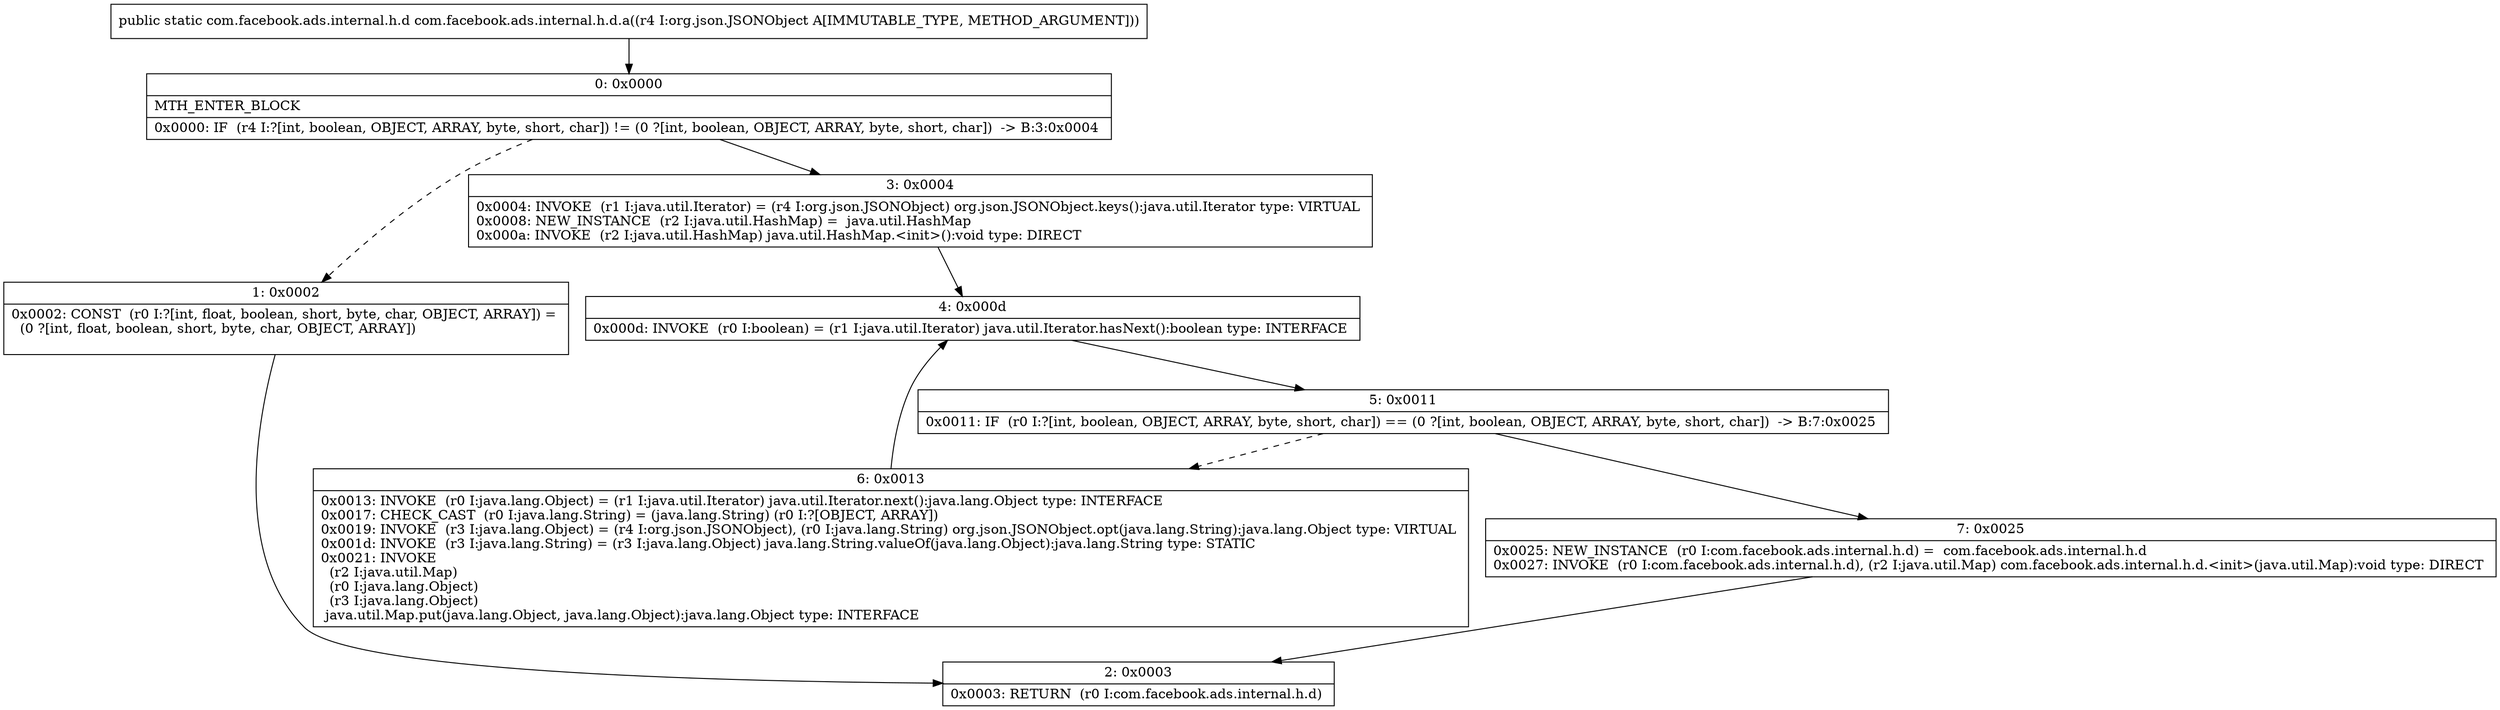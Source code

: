 digraph "CFG forcom.facebook.ads.internal.h.d.a(Lorg\/json\/JSONObject;)Lcom\/facebook\/ads\/internal\/h\/d;" {
Node_0 [shape=record,label="{0\:\ 0x0000|MTH_ENTER_BLOCK\l|0x0000: IF  (r4 I:?[int, boolean, OBJECT, ARRAY, byte, short, char]) != (0 ?[int, boolean, OBJECT, ARRAY, byte, short, char])  \-\> B:3:0x0004 \l}"];
Node_1 [shape=record,label="{1\:\ 0x0002|0x0002: CONST  (r0 I:?[int, float, boolean, short, byte, char, OBJECT, ARRAY]) = \l  (0 ?[int, float, boolean, short, byte, char, OBJECT, ARRAY])\l \l}"];
Node_2 [shape=record,label="{2\:\ 0x0003|0x0003: RETURN  (r0 I:com.facebook.ads.internal.h.d) \l}"];
Node_3 [shape=record,label="{3\:\ 0x0004|0x0004: INVOKE  (r1 I:java.util.Iterator) = (r4 I:org.json.JSONObject) org.json.JSONObject.keys():java.util.Iterator type: VIRTUAL \l0x0008: NEW_INSTANCE  (r2 I:java.util.HashMap) =  java.util.HashMap \l0x000a: INVOKE  (r2 I:java.util.HashMap) java.util.HashMap.\<init\>():void type: DIRECT \l}"];
Node_4 [shape=record,label="{4\:\ 0x000d|0x000d: INVOKE  (r0 I:boolean) = (r1 I:java.util.Iterator) java.util.Iterator.hasNext():boolean type: INTERFACE \l}"];
Node_5 [shape=record,label="{5\:\ 0x0011|0x0011: IF  (r0 I:?[int, boolean, OBJECT, ARRAY, byte, short, char]) == (0 ?[int, boolean, OBJECT, ARRAY, byte, short, char])  \-\> B:7:0x0025 \l}"];
Node_6 [shape=record,label="{6\:\ 0x0013|0x0013: INVOKE  (r0 I:java.lang.Object) = (r1 I:java.util.Iterator) java.util.Iterator.next():java.lang.Object type: INTERFACE \l0x0017: CHECK_CAST  (r0 I:java.lang.String) = (java.lang.String) (r0 I:?[OBJECT, ARRAY]) \l0x0019: INVOKE  (r3 I:java.lang.Object) = (r4 I:org.json.JSONObject), (r0 I:java.lang.String) org.json.JSONObject.opt(java.lang.String):java.lang.Object type: VIRTUAL \l0x001d: INVOKE  (r3 I:java.lang.String) = (r3 I:java.lang.Object) java.lang.String.valueOf(java.lang.Object):java.lang.String type: STATIC \l0x0021: INVOKE  \l  (r2 I:java.util.Map)\l  (r0 I:java.lang.Object)\l  (r3 I:java.lang.Object)\l java.util.Map.put(java.lang.Object, java.lang.Object):java.lang.Object type: INTERFACE \l}"];
Node_7 [shape=record,label="{7\:\ 0x0025|0x0025: NEW_INSTANCE  (r0 I:com.facebook.ads.internal.h.d) =  com.facebook.ads.internal.h.d \l0x0027: INVOKE  (r0 I:com.facebook.ads.internal.h.d), (r2 I:java.util.Map) com.facebook.ads.internal.h.d.\<init\>(java.util.Map):void type: DIRECT \l}"];
MethodNode[shape=record,label="{public static com.facebook.ads.internal.h.d com.facebook.ads.internal.h.d.a((r4 I:org.json.JSONObject A[IMMUTABLE_TYPE, METHOD_ARGUMENT])) }"];
MethodNode -> Node_0;
Node_0 -> Node_1[style=dashed];
Node_0 -> Node_3;
Node_1 -> Node_2;
Node_3 -> Node_4;
Node_4 -> Node_5;
Node_5 -> Node_6[style=dashed];
Node_5 -> Node_7;
Node_6 -> Node_4;
Node_7 -> Node_2;
}

